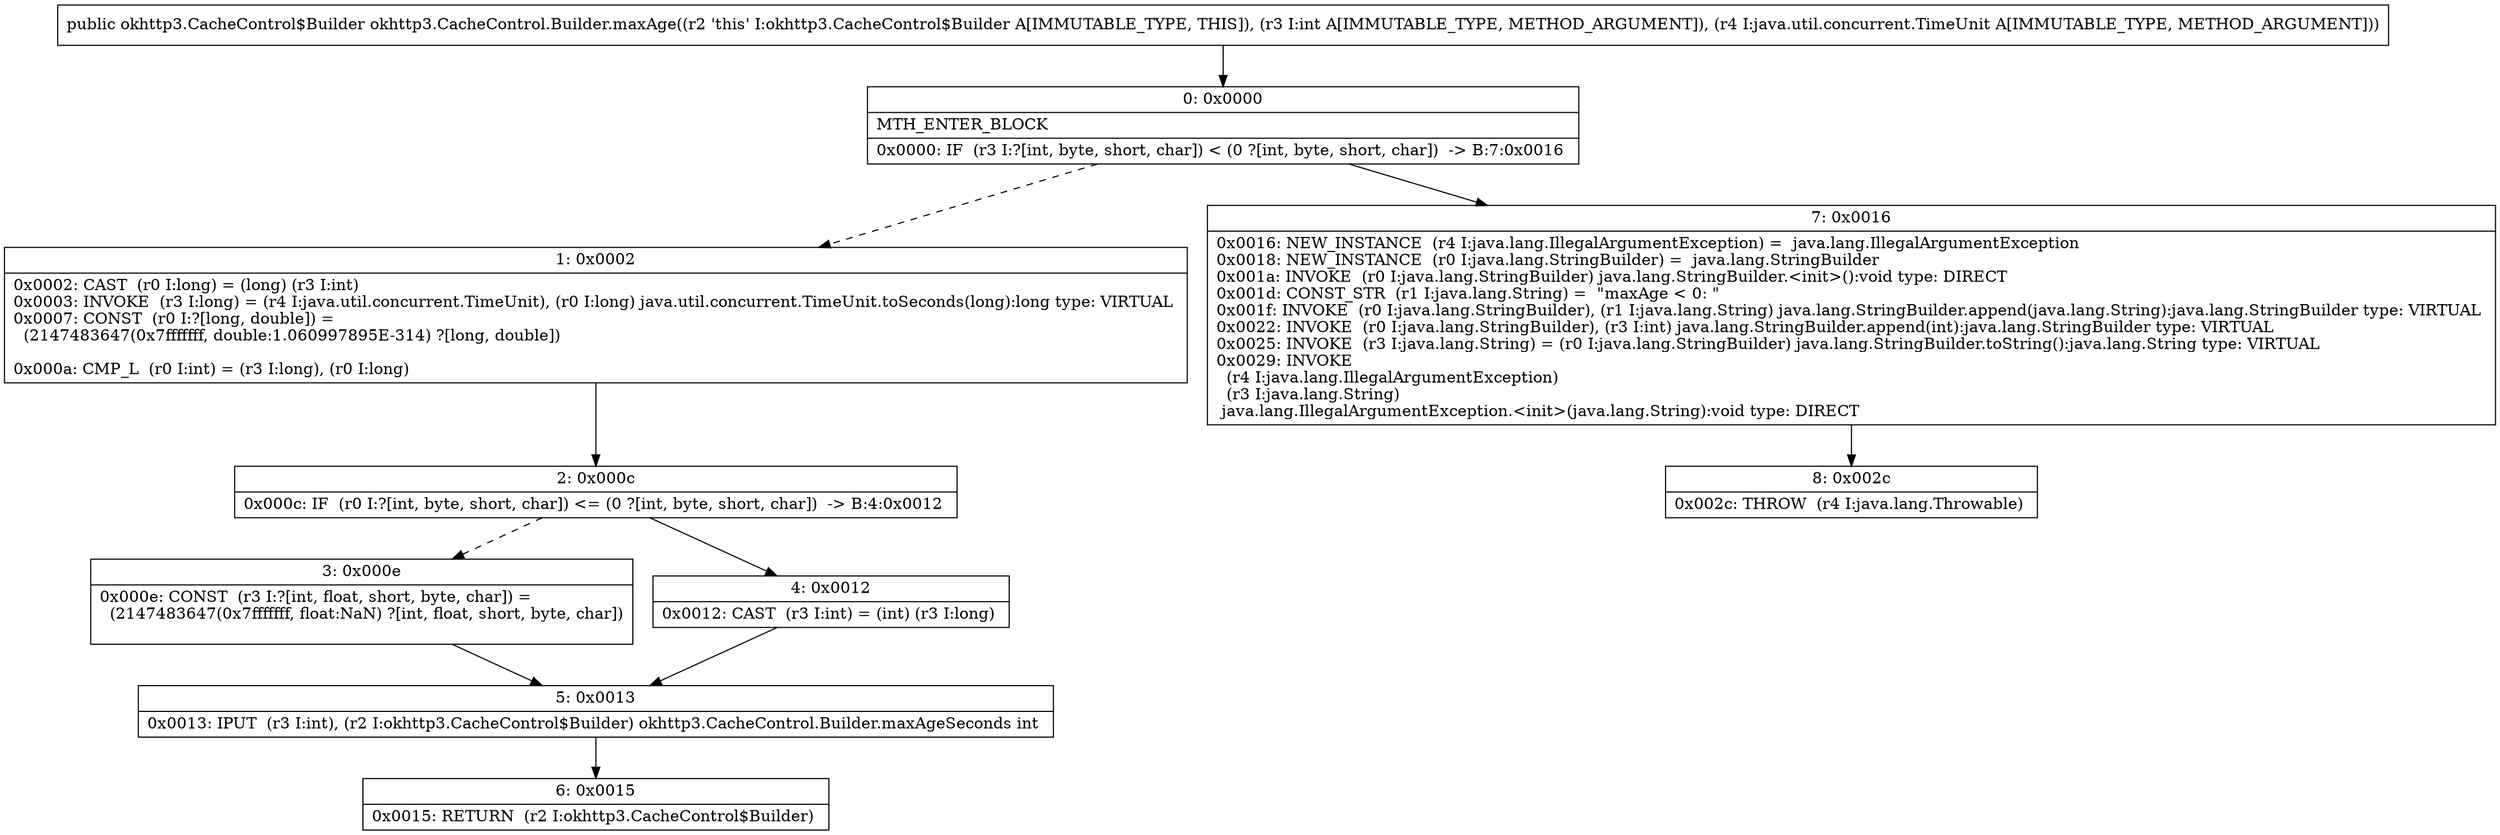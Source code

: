 digraph "CFG forokhttp3.CacheControl.Builder.maxAge(ILjava\/util\/concurrent\/TimeUnit;)Lokhttp3\/CacheControl$Builder;" {
Node_0 [shape=record,label="{0\:\ 0x0000|MTH_ENTER_BLOCK\l|0x0000: IF  (r3 I:?[int, byte, short, char]) \< (0 ?[int, byte, short, char])  \-\> B:7:0x0016 \l}"];
Node_1 [shape=record,label="{1\:\ 0x0002|0x0002: CAST  (r0 I:long) = (long) (r3 I:int) \l0x0003: INVOKE  (r3 I:long) = (r4 I:java.util.concurrent.TimeUnit), (r0 I:long) java.util.concurrent.TimeUnit.toSeconds(long):long type: VIRTUAL \l0x0007: CONST  (r0 I:?[long, double]) = \l  (2147483647(0x7fffffff, double:1.060997895E\-314) ?[long, double])\l \l0x000a: CMP_L  (r0 I:int) = (r3 I:long), (r0 I:long) \l}"];
Node_2 [shape=record,label="{2\:\ 0x000c|0x000c: IF  (r0 I:?[int, byte, short, char]) \<= (0 ?[int, byte, short, char])  \-\> B:4:0x0012 \l}"];
Node_3 [shape=record,label="{3\:\ 0x000e|0x000e: CONST  (r3 I:?[int, float, short, byte, char]) = \l  (2147483647(0x7fffffff, float:NaN) ?[int, float, short, byte, char])\l \l}"];
Node_4 [shape=record,label="{4\:\ 0x0012|0x0012: CAST  (r3 I:int) = (int) (r3 I:long) \l}"];
Node_5 [shape=record,label="{5\:\ 0x0013|0x0013: IPUT  (r3 I:int), (r2 I:okhttp3.CacheControl$Builder) okhttp3.CacheControl.Builder.maxAgeSeconds int \l}"];
Node_6 [shape=record,label="{6\:\ 0x0015|0x0015: RETURN  (r2 I:okhttp3.CacheControl$Builder) \l}"];
Node_7 [shape=record,label="{7\:\ 0x0016|0x0016: NEW_INSTANCE  (r4 I:java.lang.IllegalArgumentException) =  java.lang.IllegalArgumentException \l0x0018: NEW_INSTANCE  (r0 I:java.lang.StringBuilder) =  java.lang.StringBuilder \l0x001a: INVOKE  (r0 I:java.lang.StringBuilder) java.lang.StringBuilder.\<init\>():void type: DIRECT \l0x001d: CONST_STR  (r1 I:java.lang.String) =  \"maxAge \< 0: \" \l0x001f: INVOKE  (r0 I:java.lang.StringBuilder), (r1 I:java.lang.String) java.lang.StringBuilder.append(java.lang.String):java.lang.StringBuilder type: VIRTUAL \l0x0022: INVOKE  (r0 I:java.lang.StringBuilder), (r3 I:int) java.lang.StringBuilder.append(int):java.lang.StringBuilder type: VIRTUAL \l0x0025: INVOKE  (r3 I:java.lang.String) = (r0 I:java.lang.StringBuilder) java.lang.StringBuilder.toString():java.lang.String type: VIRTUAL \l0x0029: INVOKE  \l  (r4 I:java.lang.IllegalArgumentException)\l  (r3 I:java.lang.String)\l java.lang.IllegalArgumentException.\<init\>(java.lang.String):void type: DIRECT \l}"];
Node_8 [shape=record,label="{8\:\ 0x002c|0x002c: THROW  (r4 I:java.lang.Throwable) \l}"];
MethodNode[shape=record,label="{public okhttp3.CacheControl$Builder okhttp3.CacheControl.Builder.maxAge((r2 'this' I:okhttp3.CacheControl$Builder A[IMMUTABLE_TYPE, THIS]), (r3 I:int A[IMMUTABLE_TYPE, METHOD_ARGUMENT]), (r4 I:java.util.concurrent.TimeUnit A[IMMUTABLE_TYPE, METHOD_ARGUMENT])) }"];
MethodNode -> Node_0;
Node_0 -> Node_1[style=dashed];
Node_0 -> Node_7;
Node_1 -> Node_2;
Node_2 -> Node_3[style=dashed];
Node_2 -> Node_4;
Node_3 -> Node_5;
Node_4 -> Node_5;
Node_5 -> Node_6;
Node_7 -> Node_8;
}

